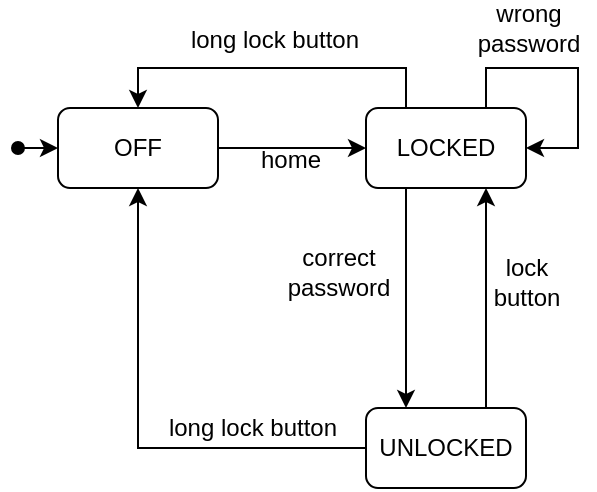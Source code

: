 <mxfile version="12.6.5" type="device"><diagram id="i35nY8jJ0tiIYMqSCWCb" name="Page-1"><mxGraphModel dx="442" dy="818" grid="1" gridSize="10" guides="1" tooltips="1" connect="1" arrows="1" fold="1" page="1" pageScale="1" pageWidth="850" pageHeight="1100" math="0" shadow="0"><root><mxCell id="0"/><mxCell id="1" parent="0"/><mxCell id="1vfynrGkXdl5QD1TrBGb-6" style="edgeStyle=orthogonalEdgeStyle;rounded=0;orthogonalLoop=1;jettySize=auto;html=1;exitX=1;exitY=0.5;exitDx=0;exitDy=0;entryX=0;entryY=0.5;entryDx=0;entryDy=0;startArrow=none;startFill=0;" parent="1" source="1vfynrGkXdl5QD1TrBGb-1" target="1vfynrGkXdl5QD1TrBGb-3" edge="1"><mxGeometry relative="1" as="geometry"><Array as="points"><mxPoint x="310" y="240"/><mxPoint x="310" y="240"/></Array></mxGeometry></mxCell><mxCell id="1vfynrGkXdl5QD1TrBGb-15" value="home" style="text;html=1;resizable=0;points=[];align=center;verticalAlign=middle;labelBackgroundColor=none;" parent="1vfynrGkXdl5QD1TrBGb-6" vertex="1" connectable="0"><mxGeometry x="-0.385" y="-2" relative="1" as="geometry"><mxPoint x="13" y="4" as="offset"/></mxGeometry></mxCell><mxCell id="1vfynrGkXdl5QD1TrBGb-1" value="OFF" style="rounded=1;whiteSpace=wrap;html=1;" parent="1" vertex="1"><mxGeometry x="220" y="220" width="80" height="40" as="geometry"/></mxCell><mxCell id="1vfynrGkXdl5QD1TrBGb-7" style="edgeStyle=orthogonalEdgeStyle;rounded=0;orthogonalLoop=1;jettySize=auto;html=1;exitX=0.25;exitY=0;exitDx=0;exitDy=0;entryX=0.5;entryY=0;entryDx=0;entryDy=0;startArrow=none;startFill=0;" parent="1" source="1vfynrGkXdl5QD1TrBGb-3" target="1vfynrGkXdl5QD1TrBGb-1" edge="1"><mxGeometry relative="1" as="geometry"/></mxCell><mxCell id="1vfynrGkXdl5QD1TrBGb-12" value="long lock button" style="text;html=1;resizable=0;points=[];align=center;verticalAlign=middle;labelBackgroundColor=none;" parent="1vfynrGkXdl5QD1TrBGb-7" vertex="1" connectable="0"><mxGeometry x="0.176" y="-2" relative="1" as="geometry"><mxPoint x="16" y="-12" as="offset"/></mxGeometry></mxCell><mxCell id="1vfynrGkXdl5QD1TrBGb-10" style="edgeStyle=orthogonalEdgeStyle;rounded=0;orthogonalLoop=1;jettySize=auto;html=1;exitX=0.25;exitY=1;exitDx=0;exitDy=0;entryX=0.25;entryY=0;entryDx=0;entryDy=0;startArrow=none;startFill=0;" parent="1" source="1vfynrGkXdl5QD1TrBGb-3" target="1vfynrGkXdl5QD1TrBGb-4" edge="1"><mxGeometry relative="1" as="geometry"><Array as="points"><mxPoint x="394" y="310"/><mxPoint x="394" y="310"/></Array></mxGeometry></mxCell><mxCell id="1vfynrGkXdl5QD1TrBGb-17" value="&lt;div&gt;correct&lt;/div&gt;&lt;div&gt;password&lt;br&gt;&lt;/div&gt;" style="text;html=1;resizable=0;points=[];align=center;verticalAlign=middle;labelBackgroundColor=none;" parent="1vfynrGkXdl5QD1TrBGb-10" vertex="1" connectable="0"><mxGeometry x="-0.393" y="10" relative="1" as="geometry"><mxPoint x="-44" y="8" as="offset"/></mxGeometry></mxCell><mxCell id="1vfynrGkXdl5QD1TrBGb-3" value="LOCKED" style="rounded=1;whiteSpace=wrap;html=1;" parent="1" vertex="1"><mxGeometry x="374" y="220" width="80" height="40" as="geometry"/></mxCell><mxCell id="1vfynrGkXdl5QD1TrBGb-9" style="edgeStyle=orthogonalEdgeStyle;rounded=0;orthogonalLoop=1;jettySize=auto;html=1;exitX=0.75;exitY=0;exitDx=0;exitDy=0;entryX=0.75;entryY=1;entryDx=0;entryDy=0;startArrow=none;startFill=0;" parent="1" source="1vfynrGkXdl5QD1TrBGb-4" target="1vfynrGkXdl5QD1TrBGb-3" edge="1"><mxGeometry relative="1" as="geometry"><Array as="points"><mxPoint x="434" y="300"/><mxPoint x="434" y="300"/></Array></mxGeometry></mxCell><mxCell id="1vfynrGkXdl5QD1TrBGb-18" value="&lt;div&gt;lock&lt;/div&gt;&lt;div&gt;button&lt;br&gt;&lt;/div&gt;" style="text;html=1;resizable=0;points=[];align=center;verticalAlign=middle;labelBackgroundColor=none;" parent="1vfynrGkXdl5QD1TrBGb-9" vertex="1" connectable="0"><mxGeometry x="0.224" relative="1" as="geometry"><mxPoint x="20" y="4" as="offset"/></mxGeometry></mxCell><mxCell id="1vfynrGkXdl5QD1TrBGb-11" style="edgeStyle=orthogonalEdgeStyle;rounded=0;orthogonalLoop=1;jettySize=auto;html=1;exitX=0;exitY=0.5;exitDx=0;exitDy=0;startArrow=none;startFill=0;" parent="1" source="1vfynrGkXdl5QD1TrBGb-4" target="1vfynrGkXdl5QD1TrBGb-1" edge="1"><mxGeometry relative="1" as="geometry"/></mxCell><mxCell id="1vfynrGkXdl5QD1TrBGb-14" value="long lock button" style="text;html=1;resizable=0;points=[];align=center;verticalAlign=middle;labelBackgroundColor=none;" parent="1vfynrGkXdl5QD1TrBGb-11" vertex="1" connectable="0"><mxGeometry x="-0.21" y="-1" relative="1" as="geometry"><mxPoint x="39" y="-9" as="offset"/></mxGeometry></mxCell><mxCell id="1vfynrGkXdl5QD1TrBGb-4" value="UNLOCKED" style="rounded=1;whiteSpace=wrap;html=1;" parent="1" vertex="1"><mxGeometry x="374" y="370" width="80" height="40" as="geometry"/></mxCell><mxCell id="1vfynrGkXdl5QD1TrBGb-5" value="" style="endArrow=classic;html=1;entryX=0;entryY=0.5;entryDx=0;entryDy=0;startArrow=oval;startFill=1;" parent="1" target="1vfynrGkXdl5QD1TrBGb-1" edge="1"><mxGeometry width="50" height="50" relative="1" as="geometry"><mxPoint x="200" y="240" as="sourcePoint"/><mxPoint x="260" y="370" as="targetPoint"/></mxGeometry></mxCell><mxCell id="1vfynrGkXdl5QD1TrBGb-8" style="edgeStyle=orthogonalEdgeStyle;rounded=0;orthogonalLoop=1;jettySize=auto;html=1;exitX=0.75;exitY=0;exitDx=0;exitDy=0;entryX=1;entryY=0.5;entryDx=0;entryDy=0;startArrow=none;startFill=0;" parent="1" source="1vfynrGkXdl5QD1TrBGb-3" target="1vfynrGkXdl5QD1TrBGb-3" edge="1"><mxGeometry relative="1" as="geometry"><Array as="points"><mxPoint x="434" y="200"/><mxPoint x="480" y="200"/><mxPoint x="480" y="240"/></Array></mxGeometry></mxCell><mxCell id="1vfynrGkXdl5QD1TrBGb-16" value="&lt;div&gt;wrong &lt;br&gt;&lt;/div&gt;&lt;div&gt;password&lt;/div&gt;" style="text;html=1;resizable=0;points=[];align=center;verticalAlign=middle;labelBackgroundColor=none;" parent="1vfynrGkXdl5QD1TrBGb-8" vertex="1" connectable="0"><mxGeometry x="-0.114" relative="1" as="geometry"><mxPoint x="-18" y="-20" as="offset"/></mxGeometry></mxCell></root></mxGraphModel></diagram></mxfile>